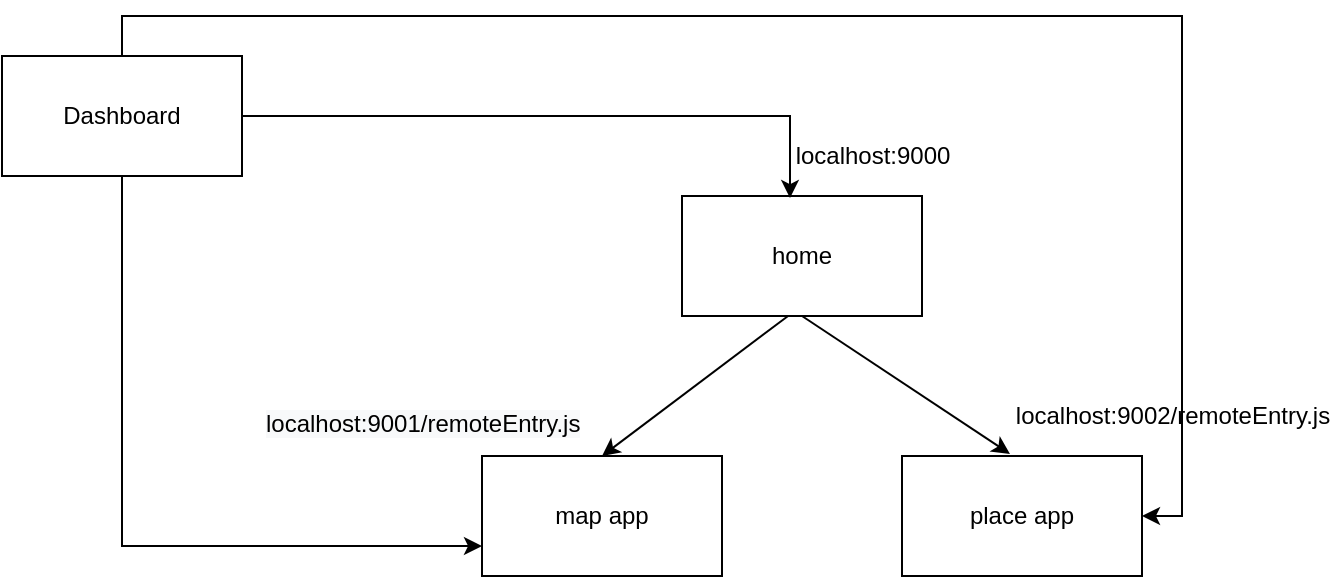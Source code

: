 <mxfile version="14.4.8" type="github">
  <diagram name="Page-1" id="e7e014a7-5840-1c2e-5031-d8a46d1fe8dd">
    <mxGraphModel dx="1426" dy="769" grid="1" gridSize="10" guides="1" tooltips="1" connect="1" arrows="1" fold="1" page="1" pageScale="1" pageWidth="1169" pageHeight="826" background="#ffffff" math="0" shadow="0">
      <root>
        <mxCell id="0" />
        <mxCell id="1" parent="0" />
        <mxCell id="5cSEVSFc7n2i5WwTf0dl-41" value="home" style="rounded=0;whiteSpace=wrap;html=1;" vertex="1" parent="1">
          <mxGeometry x="420" y="220" width="120" height="60" as="geometry" />
        </mxCell>
        <mxCell id="5cSEVSFc7n2i5WwTf0dl-42" value="place app" style="rounded=0;whiteSpace=wrap;html=1;" vertex="1" parent="1">
          <mxGeometry x="530" y="350" width="120" height="60" as="geometry" />
        </mxCell>
        <mxCell id="5cSEVSFc7n2i5WwTf0dl-43" value="map app" style="rounded=0;whiteSpace=wrap;html=1;" vertex="1" parent="1">
          <mxGeometry x="320" y="350" width="120" height="60" as="geometry" />
        </mxCell>
        <mxCell id="5cSEVSFc7n2i5WwTf0dl-44" value="" style="endArrow=classic;html=1;exitX=0.5;exitY=1;exitDx=0;exitDy=0;entryX=0.45;entryY=-0.017;entryDx=0;entryDy=0;entryPerimeter=0;" edge="1" parent="1" source="5cSEVSFc7n2i5WwTf0dl-41" target="5cSEVSFc7n2i5WwTf0dl-42">
          <mxGeometry width="50" height="50" relative="1" as="geometry">
            <mxPoint x="560" y="420" as="sourcePoint" />
            <mxPoint x="610" y="370" as="targetPoint" />
          </mxGeometry>
        </mxCell>
        <mxCell id="5cSEVSFc7n2i5WwTf0dl-46" value="" style="endArrow=classic;html=1;exitX=0.442;exitY=1;exitDx=0;exitDy=0;exitPerimeter=0;" edge="1" parent="1" source="5cSEVSFc7n2i5WwTf0dl-41">
          <mxGeometry width="50" height="50" relative="1" as="geometry">
            <mxPoint x="560" y="420" as="sourcePoint" />
            <mxPoint x="380" y="350" as="targetPoint" />
          </mxGeometry>
        </mxCell>
        <mxCell id="5cSEVSFc7n2i5WwTf0dl-47" value="localhost:9002/remoteEntry.js" style="text;html=1;align=center;verticalAlign=middle;resizable=0;points=[];autosize=1;" vertex="1" parent="1">
          <mxGeometry x="580" y="320" width="170" height="20" as="geometry" />
        </mxCell>
        <mxCell id="5cSEVSFc7n2i5WwTf0dl-48" value="&lt;span style=&quot;color: rgb(0 , 0 , 0) ; font-family: &amp;#34;helvetica&amp;#34; ; font-size: 12px ; font-style: normal ; font-weight: 400 ; letter-spacing: normal ; text-align: center ; text-indent: 0px ; text-transform: none ; word-spacing: 0px ; background-color: rgb(248 , 249 , 250) ; display: inline ; float: none&quot;&gt;localhost:9001/remoteEntry.js&lt;/span&gt;" style="text;whiteSpace=wrap;html=1;" vertex="1" parent="1">
          <mxGeometry x="210" y="320" width="180" height="30" as="geometry" />
        </mxCell>
        <mxCell id="5cSEVSFc7n2i5WwTf0dl-49" value="localhost:9000" style="text;html=1;align=center;verticalAlign=middle;resizable=0;points=[];autosize=1;" vertex="1" parent="1">
          <mxGeometry x="470" y="190" width="90" height="20" as="geometry" />
        </mxCell>
        <mxCell id="5cSEVSFc7n2i5WwTf0dl-52" style="edgeStyle=orthogonalEdgeStyle;rounded=0;orthogonalLoop=1;jettySize=auto;html=1;exitX=1;exitY=0.5;exitDx=0;exitDy=0;entryX=0.45;entryY=0.017;entryDx=0;entryDy=0;entryPerimeter=0;" edge="1" parent="1" source="5cSEVSFc7n2i5WwTf0dl-50" target="5cSEVSFc7n2i5WwTf0dl-41">
          <mxGeometry relative="1" as="geometry" />
        </mxCell>
        <mxCell id="5cSEVSFc7n2i5WwTf0dl-54" style="edgeStyle=orthogonalEdgeStyle;rounded=0;orthogonalLoop=1;jettySize=auto;html=1;exitX=0.5;exitY=1;exitDx=0;exitDy=0;entryX=0;entryY=0.75;entryDx=0;entryDy=0;" edge="1" parent="1" source="5cSEVSFc7n2i5WwTf0dl-50" target="5cSEVSFc7n2i5WwTf0dl-43">
          <mxGeometry relative="1" as="geometry" />
        </mxCell>
        <mxCell id="5cSEVSFc7n2i5WwTf0dl-56" style="edgeStyle=orthogonalEdgeStyle;rounded=0;orthogonalLoop=1;jettySize=auto;html=1;exitX=0.5;exitY=0;exitDx=0;exitDy=0;entryX=1;entryY=0.5;entryDx=0;entryDy=0;" edge="1" parent="1" source="5cSEVSFc7n2i5WwTf0dl-50" target="5cSEVSFc7n2i5WwTf0dl-42">
          <mxGeometry relative="1" as="geometry" />
        </mxCell>
        <mxCell id="5cSEVSFc7n2i5WwTf0dl-50" value="Dashboard" style="rounded=0;whiteSpace=wrap;html=1;" vertex="1" parent="1">
          <mxGeometry x="80" y="150" width="120" height="60" as="geometry" />
        </mxCell>
      </root>
    </mxGraphModel>
  </diagram>
</mxfile>
